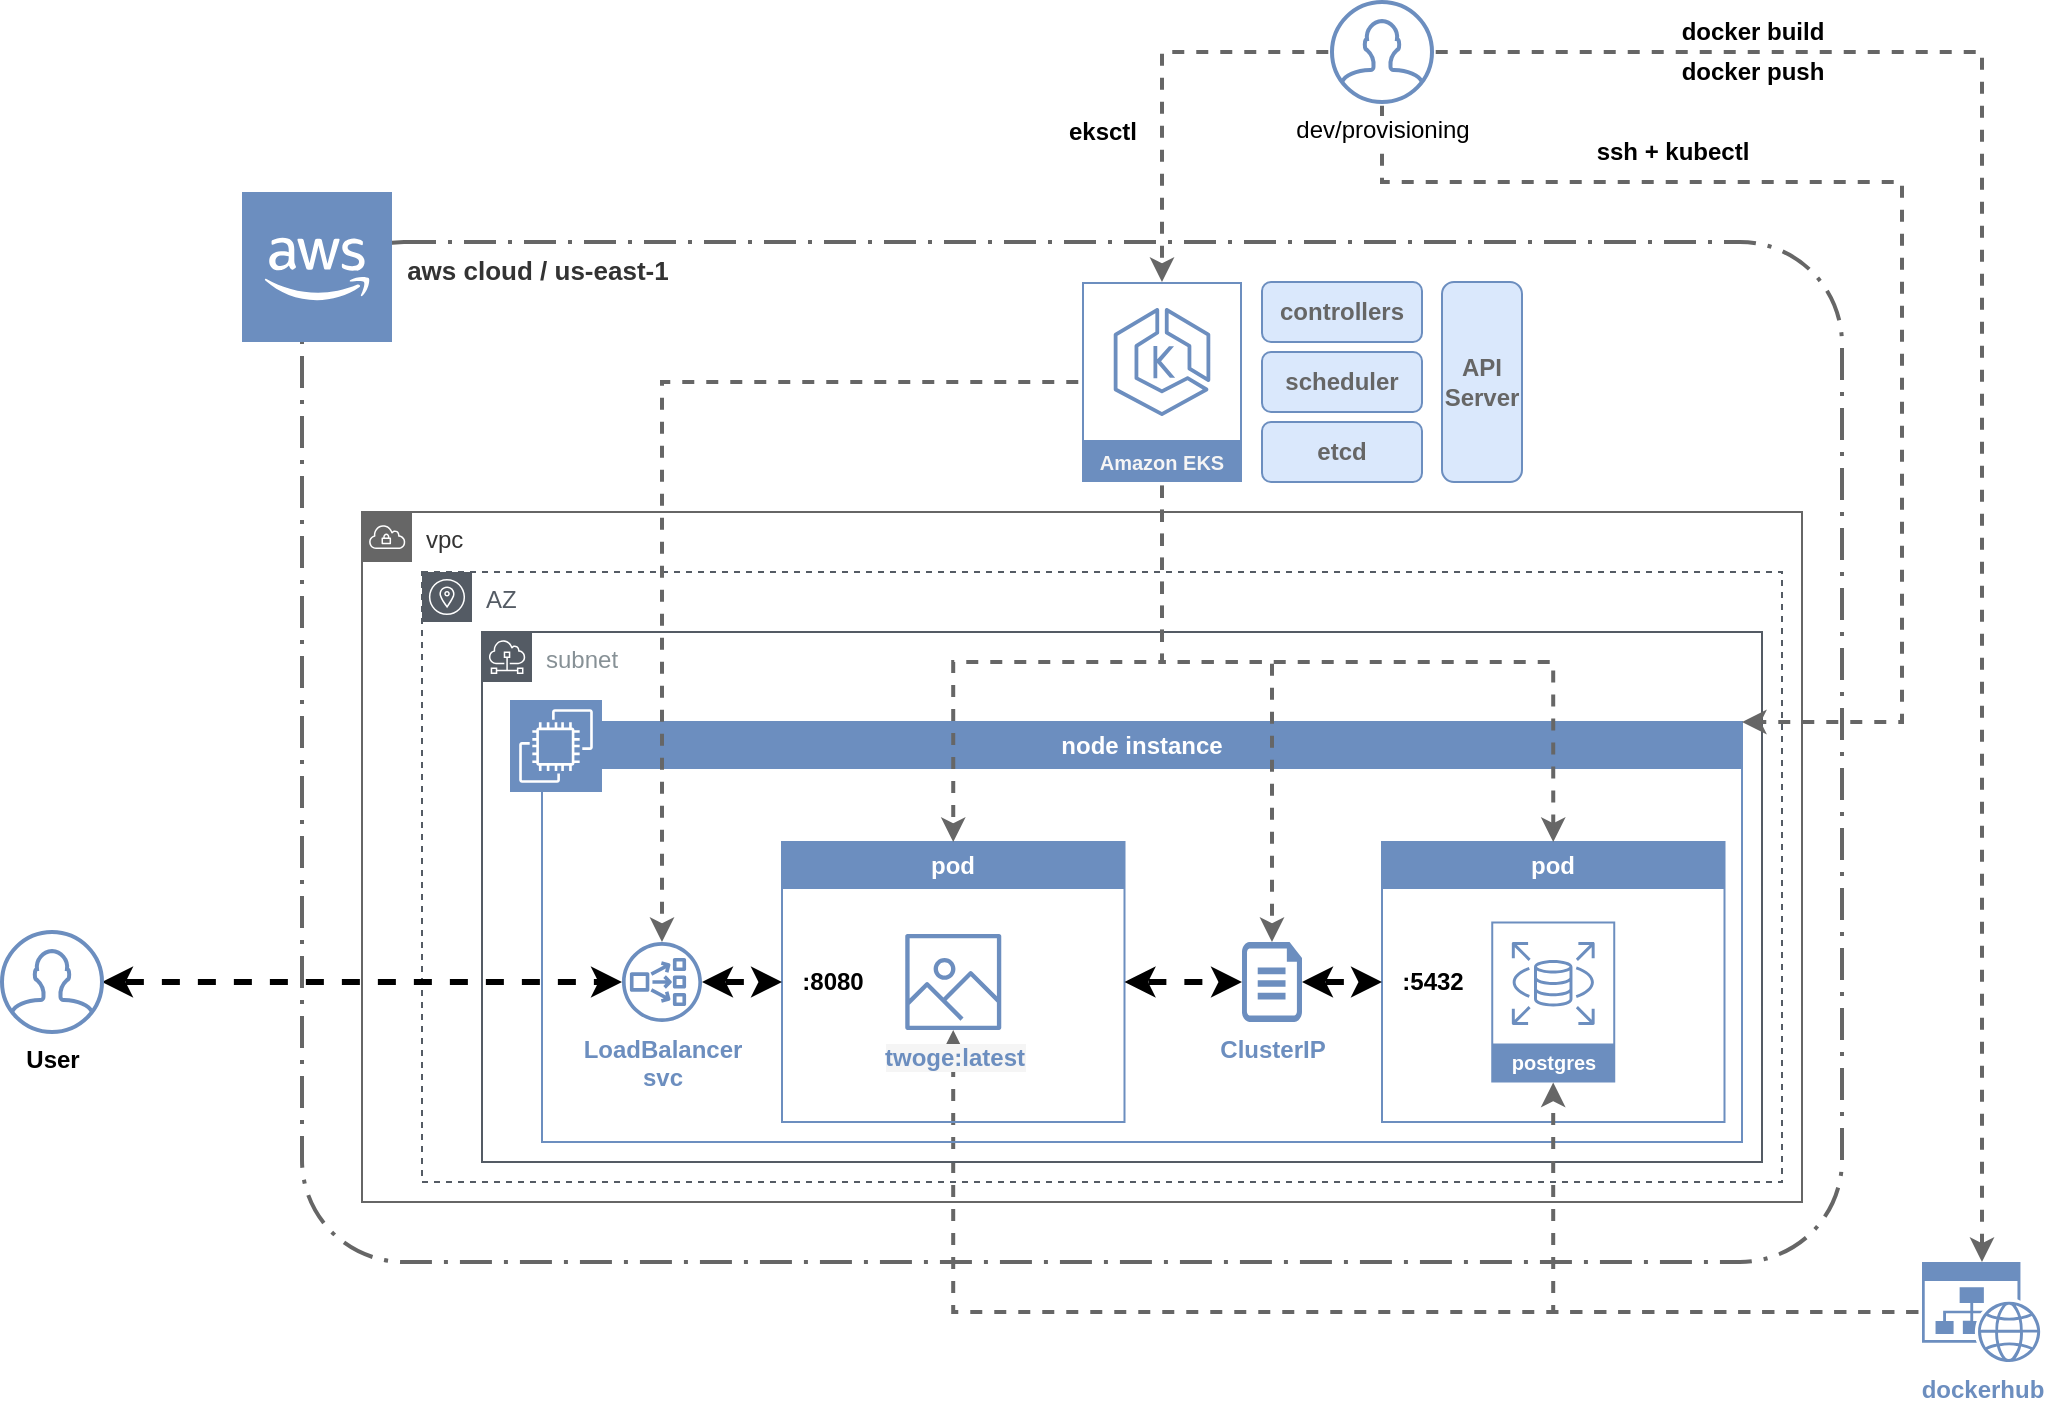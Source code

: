 <mxfile version="23.1.2" type="device">
  <diagram name="Page-1" id="mSouln9sTUHmpBhzOIag">
    <mxGraphModel dx="1386" dy="785" grid="1" gridSize="10" guides="1" tooltips="1" connect="1" arrows="1" fold="1" page="1" pageScale="1" pageWidth="850" pageHeight="1100" math="0" shadow="0">
      <root>
        <mxCell id="0" />
        <mxCell id="1" parent="0" />
        <mxCell id="D4rtsTWaC0zVv5nEGbt9-9" value="" style="edgeStyle=orthogonalEdgeStyle;rounded=0;orthogonalLoop=1;jettySize=auto;html=1;strokeColor=#666666;strokeWidth=2;dashed=1;flowAnimation=1;" parent="1" source="D4rtsTWaC0zVv5nEGbt9-8" target="D4rtsTWaC0zVv5nEGbt9-6" edge="1">
          <mxGeometry relative="1" as="geometry" />
        </mxCell>
        <mxCell id="EdHL7jIsxieDg-hRZnlA-3" value="              aws cloud / us-east-1" style="rounded=1;arcSize=10;dashed=1;fillColor=none;dashPattern=8 3 1 3;strokeWidth=2;fontColor=#333333;strokeColor=#666666;verticalAlign=top;align=left;fontStyle=1;fontSize=13;" parent="1" vertex="1">
          <mxGeometry x="340" y="300" width="770" height="510" as="geometry" />
        </mxCell>
        <mxCell id="EdHL7jIsxieDg-hRZnlA-6" value="vpc" style="sketch=0;outlineConnect=0;html=1;whiteSpace=wrap;fontSize=12;fontStyle=0;shape=mxgraph.aws4.group;grIcon=mxgraph.aws4.group_vpc;strokeColor=#666666;fillColor=none;verticalAlign=top;align=left;spacingLeft=30;fontColor=#333333;dashed=0;" parent="1" vertex="1">
          <mxGeometry x="370" y="435" width="720" height="345" as="geometry" />
        </mxCell>
        <mxCell id="EdHL7jIsxieDg-hRZnlA-10" value="AZ" style="sketch=0;outlineConnect=0;gradientColor=none;html=1;whiteSpace=wrap;fontSize=12;fontStyle=0;shape=mxgraph.aws4.group;grIcon=mxgraph.aws4.group_availability_zone;strokeColor=#545B64;fillColor=none;verticalAlign=top;align=left;spacingLeft=30;fontColor=#545B64;dashed=1;" parent="1" vertex="1">
          <mxGeometry x="400" y="465" width="680" height="305" as="geometry" />
        </mxCell>
        <mxCell id="EdHL7jIsxieDg-hRZnlA-8" value="subnet" style="sketch=0;outlineConnect=0;gradientColor=none;html=1;whiteSpace=wrap;fontSize=12;fontStyle=0;shape=mxgraph.aws4.group;grIcon=mxgraph.aws4.group_subnet;strokeColor=#545B64;fillColor=none;verticalAlign=top;align=left;spacingLeft=30;fontColor=#879196;dashed=0;" parent="1" vertex="1">
          <mxGeometry x="430" y="495" width="640" height="265" as="geometry" />
        </mxCell>
        <mxCell id="zrsRcYVgl0YzT5zGV6VI-1" value="node instance" style="swimlane;whiteSpace=wrap;html=1;fillColor=#6C8EBF;strokeColor=#6c8ebf;fontColor=#FFFFFF;startSize=23;" parent="1" vertex="1">
          <mxGeometry x="460" y="540" width="600" height="210" as="geometry" />
        </mxCell>
        <mxCell id="zrsRcYVgl0YzT5zGV6VI-2" value="" style="sketch=0;points=[[0,0,0],[0.25,0,0],[0.5,0,0],[0.75,0,0],[1,0,0],[0,1,0],[0.25,1,0],[0.5,1,0],[0.75,1,0],[1,1,0],[0,0.25,0],[0,0.5,0],[0,0.75,0],[1,0.25,0],[1,0.5,0],[1,0.75,0]];outlineConnect=0;fillColor=#6C8EBF;strokeColor=#FFFFFF;dashed=0;verticalLabelPosition=bottom;verticalAlign=top;align=center;html=1;fontSize=12;fontStyle=0;aspect=fixed;shape=mxgraph.aws4.resourceIcon;resIcon=mxgraph.aws4.ec2;perimeterSpacing=1;strokeWidth=1;" parent="zrsRcYVgl0YzT5zGV6VI-1" vertex="1">
          <mxGeometry x="-16" y="-11" width="46" height="46" as="geometry" />
        </mxCell>
        <mxCell id="D4rtsTWaC0zVv5nEGbt9-4" value="pod" style="swimlane;whiteSpace=wrap;html=1;fillColor=#6C8EBF;strokeColor=#6c8ebf;fontColor=#FFFFFF;" parent="zrsRcYVgl0YzT5zGV6VI-1" vertex="1">
          <mxGeometry x="120" y="60" width="171.25" height="140" as="geometry" />
        </mxCell>
        <mxCell id="D4rtsTWaC0zVv5nEGbt9-6" value="&lt;font color=&quot;#6c8ebf&quot;&gt;&lt;b style=&quot;background-color: rgb(245, 245, 245);&quot;&gt;twoge:latest&lt;/b&gt;&lt;/font&gt;" style="sketch=0;outlineConnect=0;fillColor=#6C8EBF;strokeColor=#6C8EBF;dashed=0;verticalLabelPosition=bottom;verticalAlign=top;align=center;html=1;fontSize=12;fontStyle=0;aspect=fixed;pointerEvents=1;shape=mxgraph.aws4.container_registry_image;" parent="D4rtsTWaC0zVv5nEGbt9-4" vertex="1">
          <mxGeometry x="61.63" y="46" width="48" height="48" as="geometry" />
        </mxCell>
        <mxCell id="D4rtsTWaC0zVv5nEGbt9-38" value="&lt;b&gt;:8080&lt;/b&gt;" style="text;html=1;align=center;verticalAlign=middle;resizable=0;points=[];autosize=1;strokeColor=none;fillColor=none;" parent="D4rtsTWaC0zVv5nEGbt9-4" vertex="1">
          <mxGeometry y="55" width="50" height="30" as="geometry" />
        </mxCell>
        <mxCell id="D4rtsTWaC0zVv5nEGbt9-1" value="pod" style="swimlane;whiteSpace=wrap;html=1;fillColor=#6C8EBF;strokeColor=#6c8ebf;fontColor=#FFFFFF;" parent="zrsRcYVgl0YzT5zGV6VI-1" vertex="1">
          <mxGeometry x="420" y="60" width="171.25" height="140" as="geometry" />
        </mxCell>
        <mxCell id="EdHL7jIsxieDg-hRZnlA-28" value="postgres" style="sketch=0;outlineConnect=0;strokeColor=#6c8ebf;fillColor=#FFFFFF;dashed=0;verticalLabelPosition=middle;verticalAlign=bottom;align=center;html=1;whiteSpace=wrap;fontSize=10;fontStyle=1;spacing=3;shape=mxgraph.aws4.productIcon;prIcon=mxgraph.aws4.rds;fontColor=#FFFFFF;" parent="D4rtsTWaC0zVv5nEGbt9-1" vertex="1">
          <mxGeometry x="54.62" y="39.75" width="62" height="80.5" as="geometry" />
        </mxCell>
        <mxCell id="D4rtsTWaC0zVv5nEGbt9-37" value="&lt;b&gt;:5432&lt;/b&gt;" style="text;html=1;align=center;verticalAlign=middle;resizable=0;points=[];autosize=1;strokeColor=none;fillColor=none;" parent="D4rtsTWaC0zVv5nEGbt9-1" vertex="1">
          <mxGeometry y="55" width="50" height="30" as="geometry" />
        </mxCell>
        <mxCell id="D4rtsTWaC0zVv5nEGbt9-22" value="&lt;b&gt;&lt;font color=&quot;#6c8ebf&quot;&gt;ClusterIP&lt;/font&gt;&lt;/b&gt;" style="verticalLabelPosition=bottom;html=1;verticalAlign=top;align=center;strokeColor=none;fillColor=#6C8EBF;shape=mxgraph.azure.cloud_services_configuration_file;pointerEvents=1;" parent="zrsRcYVgl0YzT5zGV6VI-1" vertex="1">
          <mxGeometry x="350" y="110" width="30" height="40" as="geometry" />
        </mxCell>
        <mxCell id="D4rtsTWaC0zVv5nEGbt9-29" style="edgeStyle=orthogonalEdgeStyle;rounded=0;orthogonalLoop=1;jettySize=auto;html=1;entryX=0;entryY=0.5;entryDx=0;entryDy=0;entryPerimeter=0;strokeWidth=3;dashed=1;flowAnimation=1;startArrow=classic;startFill=1;" parent="zrsRcYVgl0YzT5zGV6VI-1" source="D4rtsTWaC0zVv5nEGbt9-4" target="D4rtsTWaC0zVv5nEGbt9-22" edge="1">
          <mxGeometry relative="1" as="geometry">
            <Array as="points">
              <mxPoint x="320" y="130" />
              <mxPoint x="320" y="130" />
            </Array>
          </mxGeometry>
        </mxCell>
        <mxCell id="D4rtsTWaC0zVv5nEGbt9-31" style="edgeStyle=orthogonalEdgeStyle;rounded=0;orthogonalLoop=1;jettySize=auto;html=1;entryX=0;entryY=0.5;entryDx=0;entryDy=0;dashed=1;strokeWidth=3;flowAnimation=1;startArrow=classic;startFill=1;" parent="zrsRcYVgl0YzT5zGV6VI-1" source="D4rtsTWaC0zVv5nEGbt9-22" target="D4rtsTWaC0zVv5nEGbt9-1" edge="1">
          <mxGeometry relative="1" as="geometry" />
        </mxCell>
        <mxCell id="EdHL7jIsxieDg-hRZnlA-4" value="" style="outlineConnect=0;dashed=0;verticalLabelPosition=bottom;verticalAlign=top;align=center;html=1;shape=mxgraph.aws3.cloud_2;fillColor=#6C8EBF;strokeColor=#6c8ebf;" parent="1" vertex="1">
          <mxGeometry x="310" y="275" width="75" height="75" as="geometry" />
        </mxCell>
        <mxCell id="D4rtsTWaC0zVv5nEGbt9-14" style="edgeStyle=orthogonalEdgeStyle;rounded=0;orthogonalLoop=1;jettySize=auto;html=1;strokeColor=#666666;strokeWidth=2;dashed=1;flowAnimation=1;" parent="1" source="zyUxXogwD2mSotKdLKsC-7" target="D4rtsTWaC0zVv5nEGbt9-7" edge="1">
          <mxGeometry relative="1" as="geometry" />
        </mxCell>
        <mxCell id="D4rtsTWaC0zVv5nEGbt9-41" style="edgeStyle=orthogonalEdgeStyle;rounded=0;orthogonalLoop=1;jettySize=auto;html=1;entryX=1;entryY=0;entryDx=0;entryDy=0;dashed=1;strokeColor=#666666;strokeWidth=2;flowAnimation=1;" parent="1" source="zyUxXogwD2mSotKdLKsC-7" target="zrsRcYVgl0YzT5zGV6VI-1" edge="1">
          <mxGeometry relative="1" as="geometry">
            <Array as="points">
              <mxPoint x="880" y="270" />
              <mxPoint x="1140" y="270" />
              <mxPoint x="1140" y="540" />
            </Array>
          </mxGeometry>
        </mxCell>
        <mxCell id="zyUxXogwD2mSotKdLKsC-7" value="dev/provisioning" style="html=1;verticalLabelPosition=bottom;align=center;labelBackgroundColor=#ffffff;verticalAlign=top;strokeWidth=2;strokeColor=#6C8EBF;shadow=0;dashed=0;shape=mxgraph.ios7.icons.user;" parent="1" vertex="1">
          <mxGeometry x="855" y="180" width="50" height="50" as="geometry" />
        </mxCell>
        <mxCell id="D4rtsTWaC0zVv5nEGbt9-23" style="edgeStyle=orthogonalEdgeStyle;rounded=0;orthogonalLoop=1;jettySize=auto;html=1;strokeColor=#666666;strokeWidth=2;dashed=1;flowAnimation=1;" parent="1" source="D4rtsTWaC0zVv5nEGbt9-7" target="D4rtsTWaC0zVv5nEGbt9-19" edge="1">
          <mxGeometry relative="1" as="geometry" />
        </mxCell>
        <mxCell id="D4rtsTWaC0zVv5nEGbt9-24" style="edgeStyle=orthogonalEdgeStyle;rounded=0;orthogonalLoop=1;jettySize=auto;html=1;entryX=0.5;entryY=0;entryDx=0;entryDy=0;strokeColor=#666666;strokeWidth=2;dashed=1;flowAnimation=1;" parent="1" source="D4rtsTWaC0zVv5nEGbt9-7" target="D4rtsTWaC0zVv5nEGbt9-4" edge="1">
          <mxGeometry relative="1" as="geometry" />
        </mxCell>
        <mxCell id="D4rtsTWaC0zVv5nEGbt9-26" style="edgeStyle=orthogonalEdgeStyle;rounded=0;orthogonalLoop=1;jettySize=auto;html=1;entryX=0.5;entryY=0;entryDx=0;entryDy=0;strokeColor=#666666;strokeWidth=2;dashed=1;flowAnimation=1;" parent="1" source="D4rtsTWaC0zVv5nEGbt9-7" target="D4rtsTWaC0zVv5nEGbt9-1" edge="1">
          <mxGeometry relative="1" as="geometry">
            <Array as="points">
              <mxPoint x="770" y="510" />
              <mxPoint x="966" y="510" />
            </Array>
          </mxGeometry>
        </mxCell>
        <mxCell id="D4rtsTWaC0zVv5nEGbt9-7" value="&lt;font color=&quot;#f5f5f5&quot;&gt;Amazon EKS&lt;/font&gt;" style="sketch=0;outlineConnect=0;strokeColor=#6c8ebf;fillColor=#FFFFFF;dashed=0;verticalLabelPosition=middle;verticalAlign=bottom;align=center;html=1;whiteSpace=wrap;fontSize=10;fontStyle=1;spacing=3;shape=mxgraph.aws4.productIcon;prIcon=mxgraph.aws4.eks;" parent="1" vertex="1">
          <mxGeometry x="730" y="320" width="80" height="100" as="geometry" />
        </mxCell>
        <mxCell id="D4rtsTWaC0zVv5nEGbt9-27" style="edgeStyle=orthogonalEdgeStyle;rounded=0;orthogonalLoop=1;jettySize=auto;html=1;strokeWidth=2;strokeColor=#666666;dashed=1;flowAnimation=1;" parent="1" source="D4rtsTWaC0zVv5nEGbt9-8" target="EdHL7jIsxieDg-hRZnlA-28" edge="1">
          <mxGeometry relative="1" as="geometry" />
        </mxCell>
        <mxCell id="D4rtsTWaC0zVv5nEGbt9-8" value="&lt;b&gt;&lt;font color=&quot;#6c8ebf&quot;&gt;dockerhub&lt;/font&gt;&lt;/b&gt;" style="verticalLabelPosition=bottom;html=1;verticalAlign=top;align=center;strokeColor=none;fillColor=#6C8EBF;shape=mxgraph.azure.website_generic;pointerEvents=1;" parent="1" vertex="1">
          <mxGeometry x="1150" y="810" width="60" height="50" as="geometry" />
        </mxCell>
        <mxCell id="D4rtsTWaC0zVv5nEGbt9-13" style="edgeStyle=orthogonalEdgeStyle;rounded=0;orthogonalLoop=1;jettySize=auto;html=1;entryX=0.5;entryY=0;entryDx=0;entryDy=0;entryPerimeter=0;strokeWidth=2;dashed=1;strokeColor=#666666;flowAnimation=1;" parent="1" source="zyUxXogwD2mSotKdLKsC-7" target="D4rtsTWaC0zVv5nEGbt9-8" edge="1">
          <mxGeometry relative="1" as="geometry" />
        </mxCell>
        <mxCell id="D4rtsTWaC0zVv5nEGbt9-15" value="&lt;b&gt;&lt;font color=&quot;#666666&quot;&gt;scheduler&lt;/font&gt;&lt;/b&gt;" style="rounded=1;whiteSpace=wrap;html=1;strokeColor=#6c8ebf;fillColor=#dae8fc;" parent="1" vertex="1">
          <mxGeometry x="820" y="355" width="80" height="30" as="geometry" />
        </mxCell>
        <mxCell id="D4rtsTWaC0zVv5nEGbt9-16" value="&lt;b&gt;&lt;font color=&quot;#666666&quot;&gt;etcd&lt;/font&gt;&lt;/b&gt;" style="rounded=1;whiteSpace=wrap;html=1;strokeColor=#6c8ebf;fillColor=#dae8fc;" parent="1" vertex="1">
          <mxGeometry x="820" y="390" width="80" height="30" as="geometry" />
        </mxCell>
        <mxCell id="D4rtsTWaC0zVv5nEGbt9-17" value="&lt;b&gt;&lt;font color=&quot;#666666&quot;&gt;API Server&lt;/font&gt;&lt;/b&gt;" style="rounded=1;whiteSpace=wrap;html=1;strokeColor=#6c8ebf;fillColor=#dae8fc;" parent="1" vertex="1">
          <mxGeometry x="910" y="320" width="40" height="100" as="geometry" />
        </mxCell>
        <mxCell id="D4rtsTWaC0zVv5nEGbt9-18" value="&lt;b&gt;&lt;font color=&quot;#666666&quot;&gt;controllers&lt;/font&gt;&lt;/b&gt;" style="rounded=1;whiteSpace=wrap;html=1;strokeColor=#6c8ebf;fillColor=#dae8fc;" parent="1" vertex="1">
          <mxGeometry x="820" y="320" width="80" height="30" as="geometry" />
        </mxCell>
        <mxCell id="D4rtsTWaC0zVv5nEGbt9-32" style="edgeStyle=orthogonalEdgeStyle;rounded=0;orthogonalLoop=1;jettySize=auto;html=1;entryX=0;entryY=0.5;entryDx=0;entryDy=0;dashed=1;strokeWidth=3;flowAnimation=1;startArrow=classic;startFill=1;" parent="1" source="D4rtsTWaC0zVv5nEGbt9-19" target="D4rtsTWaC0zVv5nEGbt9-4" edge="1">
          <mxGeometry relative="1" as="geometry" />
        </mxCell>
        <mxCell id="D4rtsTWaC0zVv5nEGbt9-19" value="&lt;b&gt;&lt;font color=&quot;#6c8ebf&quot;&gt;LoadBalancer&lt;br&gt;svc&lt;/font&gt;&lt;/b&gt;" style="sketch=0;outlineConnect=0;fillColor=#6C8EBF;strokeColor=#6c8ebf;dashed=0;verticalLabelPosition=bottom;verticalAlign=top;align=center;html=1;fontSize=12;fontStyle=0;aspect=fixed;pointerEvents=1;shape=mxgraph.aws4.network_load_balancer;" parent="1" vertex="1">
          <mxGeometry x="500" y="650" width="40" height="40" as="geometry" />
        </mxCell>
        <mxCell id="D4rtsTWaC0zVv5nEGbt9-25" style="edgeStyle=orthogonalEdgeStyle;rounded=0;orthogonalLoop=1;jettySize=auto;html=1;entryX=0.5;entryY=0;entryDx=0;entryDy=0;entryPerimeter=0;strokeColor=#666666;strokeWidth=2;dashed=1;flowAnimation=1;" parent="1" source="D4rtsTWaC0zVv5nEGbt9-7" target="D4rtsTWaC0zVv5nEGbt9-22" edge="1">
          <mxGeometry relative="1" as="geometry">
            <Array as="points">
              <mxPoint x="770" y="510" />
              <mxPoint x="825" y="510" />
            </Array>
          </mxGeometry>
        </mxCell>
        <mxCell id="D4rtsTWaC0zVv5nEGbt9-34" style="edgeStyle=orthogonalEdgeStyle;rounded=0;orthogonalLoop=1;jettySize=auto;html=1;dashed=1;strokeWidth=3;flowAnimation=1;startArrow=classic;startFill=1;" parent="1" source="D4rtsTWaC0zVv5nEGbt9-33" target="D4rtsTWaC0zVv5nEGbt9-19" edge="1">
          <mxGeometry relative="1" as="geometry" />
        </mxCell>
        <mxCell id="D4rtsTWaC0zVv5nEGbt9-33" value="&lt;b&gt;User&lt;/b&gt;" style="html=1;verticalLabelPosition=bottom;align=center;labelBackgroundColor=#ffffff;verticalAlign=top;strokeWidth=2;strokeColor=#6C8EBF;shadow=0;dashed=0;shape=mxgraph.ios7.icons.user;" parent="1" vertex="1">
          <mxGeometry x="190" y="645" width="50" height="50" as="geometry" />
        </mxCell>
        <mxCell id="D4rtsTWaC0zVv5nEGbt9-39" value="&lt;b&gt;docker build&lt;/b&gt;" style="text;html=1;align=center;verticalAlign=middle;resizable=0;points=[];autosize=1;strokeColor=none;fillColor=none;" parent="1" vertex="1">
          <mxGeometry x="1020" y="180" width="90" height="30" as="geometry" />
        </mxCell>
        <mxCell id="D4rtsTWaC0zVv5nEGbt9-40" value="&lt;b&gt;docker push&lt;/b&gt;" style="text;html=1;align=center;verticalAlign=middle;resizable=0;points=[];autosize=1;strokeColor=none;fillColor=none;" parent="1" vertex="1">
          <mxGeometry x="1020" y="200" width="90" height="30" as="geometry" />
        </mxCell>
        <mxCell id="D4rtsTWaC0zVv5nEGbt9-42" value="&lt;b&gt;eksctl&lt;/b&gt;" style="text;html=1;align=center;verticalAlign=middle;resizable=0;points=[];autosize=1;strokeColor=none;fillColor=none;" parent="1" vertex="1">
          <mxGeometry x="710" y="230" width="60" height="30" as="geometry" />
        </mxCell>
        <mxCell id="D4rtsTWaC0zVv5nEGbt9-44" value="&lt;b&gt;ssh + kubectl&lt;/b&gt;" style="text;html=1;align=center;verticalAlign=middle;resizable=0;points=[];autosize=1;strokeColor=none;fillColor=none;" parent="1" vertex="1">
          <mxGeometry x="975" y="240" width="100" height="30" as="geometry" />
        </mxCell>
      </root>
    </mxGraphModel>
  </diagram>
</mxfile>

